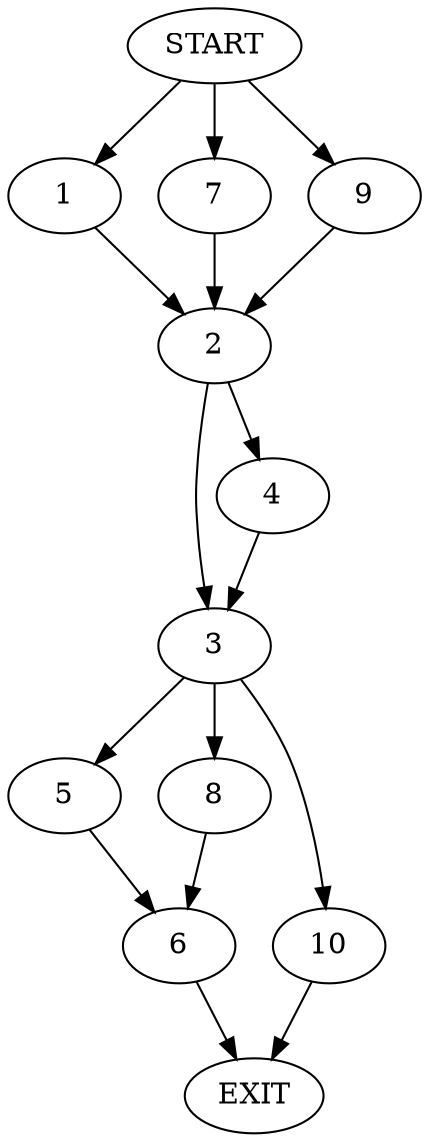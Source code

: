 digraph {
0 [label="START"]
11 [label="EXIT"]
0 -> 1
1 -> 2
2 -> 3
2 -> 4
5 -> 6
6 -> 11
0 -> 7
7 -> 2
8 -> 6
0 -> 9
9 -> 2
10 -> 11
4 -> 3
3 -> 5
3 -> 8
3 -> 10
}
